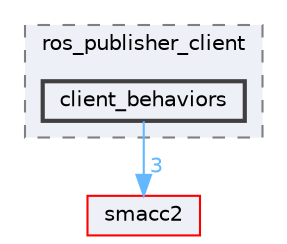 digraph "smacc2_client_library/ros_publisher_client/include/ros_publisher_client/client_behaviors"
{
 // LATEX_PDF_SIZE
  bgcolor="transparent";
  edge [fontname=Helvetica,fontsize=10,labelfontname=Helvetica,labelfontsize=10];
  node [fontname=Helvetica,fontsize=10,shape=box,height=0.2,width=0.4];
  compound=true
  subgraph clusterdir_6d04162603206c829b80025cf26a3aaa {
    graph [ bgcolor="#edf0f7", pencolor="grey50", label="ros_publisher_client", fontname=Helvetica,fontsize=10 style="filled,dashed", URL="dir_6d04162603206c829b80025cf26a3aaa.html",tooltip=""]
  dir_7ac96f9751f8c02b762b3d214433a9b7 [label="client_behaviors", fillcolor="#edf0f7", color="grey25", style="filled,bold", URL="dir_7ac96f9751f8c02b762b3d214433a9b7.html",tooltip=""];
  }
  dir_ce4c19d6108cf5285f3105ec9cd73bf1 [label="smacc2", fillcolor="#edf0f7", color="red", style="filled", URL="dir_ce4c19d6108cf5285f3105ec9cd73bf1.html",tooltip=""];
  dir_7ac96f9751f8c02b762b3d214433a9b7->dir_ce4c19d6108cf5285f3105ec9cd73bf1 [headlabel="3", labeldistance=1.5 headhref="dir_000008_000043.html" color="steelblue1" fontcolor="steelblue1"];
}
